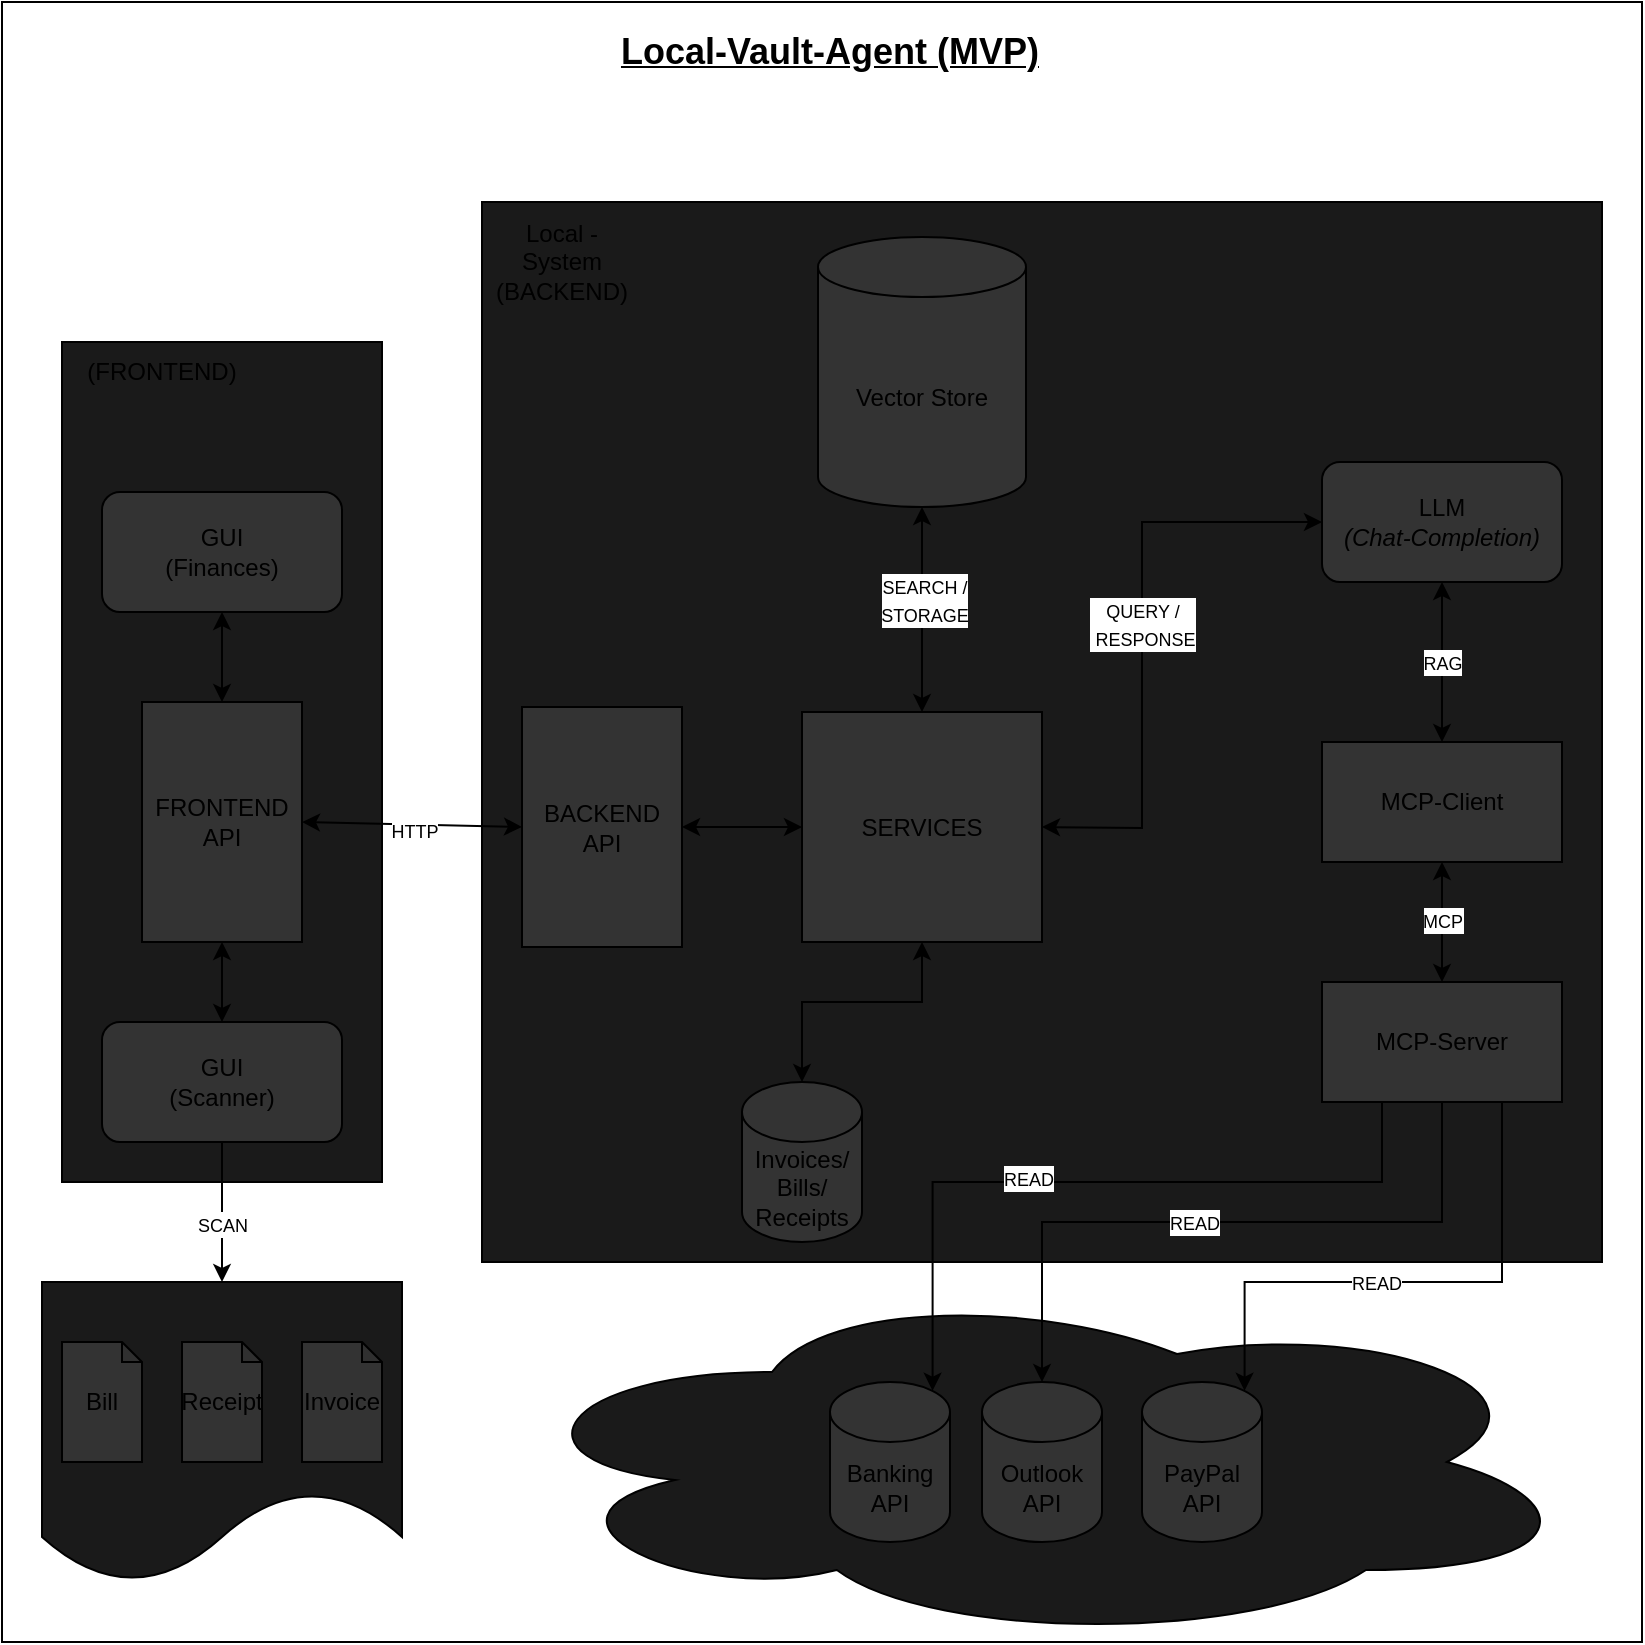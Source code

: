 <mxfile version="27.0.9">
  <diagram name="Seite-1" id="-_wG0j3YZdGXryk_u6eL">
    <mxGraphModel dx="1426" dy="841" grid="1" gridSize="10" guides="1" tooltips="1" connect="1" arrows="1" fold="1" page="1" pageScale="1" pageWidth="827" pageHeight="1169" math="0" shadow="0">
      <root>
        <mxCell id="0" />
        <mxCell id="1" parent="0" />
        <mxCell id="qP_SuoLWKLP2ICNeV3u9-1" value="" style="rounded=0;whiteSpace=wrap;html=1;" parent="1" vertex="1">
          <mxGeometry width="820" height="820" as="geometry" />
        </mxCell>
        <mxCell id="qP_SuoLWKLP2ICNeV3u9-3" value="" style="rounded=0;whiteSpace=wrap;html=1;fillColor=#1A1A1A;" parent="1" vertex="1">
          <mxGeometry x="30" y="170" width="160" height="420" as="geometry" />
        </mxCell>
        <mxCell id="qP_SuoLWKLP2ICNeV3u9-4" value="" style="rounded=0;whiteSpace=wrap;html=1;fillColor=#1A1A1A;" parent="1" vertex="1">
          <mxGeometry x="240" y="100" width="560" height="530" as="geometry" />
        </mxCell>
        <mxCell id="qP_SuoLWKLP2ICNeV3u9-5" value="Local - System&lt;div&gt;(BACKEND)&lt;/div&gt;" style="text;html=1;align=center;verticalAlign=middle;whiteSpace=wrap;rounded=0;" parent="1" vertex="1">
          <mxGeometry x="250" y="100" width="60" height="60" as="geometry" />
        </mxCell>
        <mxCell id="qP_SuoLWKLP2ICNeV3u9-6" value="&lt;font style=&quot;font-size: 18px;&quot;&gt;&lt;b&gt;&lt;u&gt;Local-Vault-Agent (MVP)&lt;/u&gt;&lt;/b&gt;&lt;/font&gt;" style="text;html=1;align=center;verticalAlign=middle;whiteSpace=wrap;rounded=0;" parent="1" vertex="1">
          <mxGeometry x="296" y="10" width="236" height="30" as="geometry" />
        </mxCell>
        <mxCell id="qP_SuoLWKLP2ICNeV3u9-7" value="(FRONTEND)" style="text;html=1;align=center;verticalAlign=middle;whiteSpace=wrap;rounded=0;" parent="1" vertex="1">
          <mxGeometry x="30" y="170" width="100" height="30" as="geometry" />
        </mxCell>
        <mxCell id="qP_SuoLWKLP2ICNeV3u9-8" value="BACKEND&lt;div&gt;API&lt;/div&gt;" style="rounded=0;whiteSpace=wrap;html=1;fillColor=#333333;" parent="1" vertex="1">
          <mxGeometry x="260" y="352.5" width="80" height="120" as="geometry" />
        </mxCell>
        <mxCell id="qP_SuoLWKLP2ICNeV3u9-10" value="GUI&lt;div&gt;(Finances)&lt;/div&gt;" style="rounded=1;whiteSpace=wrap;html=1;fillColor=#333333;" parent="1" vertex="1">
          <mxGeometry x="50" y="245" width="120" height="60" as="geometry" />
        </mxCell>
        <mxCell id="qP_SuoLWKLP2ICNeV3u9-12" value="FRONTEND&lt;div&gt;API&lt;/div&gt;" style="rounded=0;whiteSpace=wrap;html=1;fillColor=#333333;" parent="1" vertex="1">
          <mxGeometry x="70" y="350" width="80" height="120" as="geometry" />
        </mxCell>
        <mxCell id="qP_SuoLWKLP2ICNeV3u9-13" value="" style="endArrow=classic;startArrow=classic;html=1;rounded=0;entryX=0.5;entryY=1;entryDx=0;entryDy=0;exitX=0.5;exitY=0;exitDx=0;exitDy=0;" parent="1" source="qP_SuoLWKLP2ICNeV3u9-12" target="qP_SuoLWKLP2ICNeV3u9-10" edge="1">
          <mxGeometry width="50" height="50" relative="1" as="geometry">
            <mxPoint x="370" y="440" as="sourcePoint" />
            <mxPoint x="420" y="390" as="targetPoint" />
          </mxGeometry>
        </mxCell>
        <mxCell id="qP_SuoLWKLP2ICNeV3u9-14" value="" style="endArrow=classic;startArrow=classic;html=1;rounded=0;exitX=1;exitY=0.5;exitDx=0;exitDy=0;entryX=0;entryY=0.5;entryDx=0;entryDy=0;" parent="1" source="qP_SuoLWKLP2ICNeV3u9-12" target="qP_SuoLWKLP2ICNeV3u9-8" edge="1">
          <mxGeometry width="50" height="50" relative="1" as="geometry">
            <mxPoint x="370" y="440" as="sourcePoint" />
            <mxPoint x="420" y="390" as="targetPoint" />
          </mxGeometry>
        </mxCell>
        <mxCell id="qP_SuoLWKLP2ICNeV3u9-15" value="&lt;font style=&quot;font-size: 9px;&quot;&gt;HTTP&lt;/font&gt;" style="edgeLabel;html=1;align=center;verticalAlign=middle;resizable=0;points=[];" parent="qP_SuoLWKLP2ICNeV3u9-14" vertex="1" connectable="0">
          <mxGeometry x="0.01" y="-2" relative="1" as="geometry">
            <mxPoint as="offset" />
          </mxGeometry>
        </mxCell>
        <mxCell id="qP_SuoLWKLP2ICNeV3u9-16" value="" style="ellipse;shape=cloud;whiteSpace=wrap;html=1;fillColor=#1A1A1A;" parent="1" vertex="1">
          <mxGeometry x="250" y="640" width="540" height="180" as="geometry" />
        </mxCell>
        <mxCell id="qP_SuoLWKLP2ICNeV3u9-17" value="PayPal&lt;div&gt;API&lt;/div&gt;" style="shape=cylinder3;whiteSpace=wrap;html=1;boundedLbl=1;backgroundOutline=1;size=15;fillColor=#333333;" parent="1" vertex="1">
          <mxGeometry x="570" y="690" width="60" height="80" as="geometry" />
        </mxCell>
        <mxCell id="qP_SuoLWKLP2ICNeV3u9-18" value="Banking&lt;div&gt;API&lt;/div&gt;" style="shape=cylinder3;whiteSpace=wrap;html=1;boundedLbl=1;backgroundOutline=1;size=15;fillColor=#333333;" parent="1" vertex="1">
          <mxGeometry x="414" y="690" width="60" height="80" as="geometry" />
        </mxCell>
        <mxCell id="qP_SuoLWKLP2ICNeV3u9-19" value="MCP-Server" style="rounded=0;whiteSpace=wrap;html=1;fillColor=#333333;" parent="1" vertex="1">
          <mxGeometry x="660" y="490" width="120" height="60" as="geometry" />
        </mxCell>
        <mxCell id="qP_SuoLWKLP2ICNeV3u9-20" style="edgeStyle=orthogonalEdgeStyle;rounded=0;orthogonalLoop=1;jettySize=auto;html=1;entryX=0.855;entryY=0;entryDx=0;entryDy=4.35;entryPerimeter=0;exitX=0.75;exitY=1;exitDx=0;exitDy=0;" parent="1" source="qP_SuoLWKLP2ICNeV3u9-19" target="qP_SuoLWKLP2ICNeV3u9-17" edge="1">
          <mxGeometry relative="1" as="geometry">
            <mxPoint x="720" y="470.0" as="sourcePoint" />
            <mxPoint x="621.3" y="734.35" as="targetPoint" />
            <Array as="points">
              <mxPoint x="750" y="640" />
              <mxPoint x="621" y="640" />
            </Array>
          </mxGeometry>
        </mxCell>
        <mxCell id="qP_SuoLWKLP2ICNeV3u9-22" value="&lt;font style=&quot;font-size: 9px;&quot;&gt;READ&lt;/font&gt;" style="edgeLabel;html=1;align=center;verticalAlign=middle;resizable=0;points=[];" parent="qP_SuoLWKLP2ICNeV3u9-20" vertex="1" connectable="0">
          <mxGeometry x="0.357" relative="1" as="geometry">
            <mxPoint x="32" as="offset" />
          </mxGeometry>
        </mxCell>
        <mxCell id="qP_SuoLWKLP2ICNeV3u9-21" style="edgeStyle=orthogonalEdgeStyle;rounded=0;orthogonalLoop=1;jettySize=auto;html=1;exitX=0.25;exitY=1;exitDx=0;exitDy=0;entryX=0.855;entryY=0;entryDx=0;entryDy=4.35;entryPerimeter=0;" parent="1" source="qP_SuoLWKLP2ICNeV3u9-19" target="qP_SuoLWKLP2ICNeV3u9-18" edge="1">
          <mxGeometry relative="1" as="geometry">
            <Array as="points">
              <mxPoint x="690" y="590" />
              <mxPoint x="465" y="590" />
            </Array>
          </mxGeometry>
        </mxCell>
        <mxCell id="qP_SuoLWKLP2ICNeV3u9-23" value="&lt;font style=&quot;font-size: 9px;&quot;&gt;READ&lt;/font&gt;" style="edgeLabel;html=1;align=center;verticalAlign=middle;resizable=0;points=[];" parent="qP_SuoLWKLP2ICNeV3u9-21" vertex="1" connectable="0">
          <mxGeometry x="0.175" y="-2" relative="1" as="geometry">
            <mxPoint as="offset" />
          </mxGeometry>
        </mxCell>
        <mxCell id="qP_SuoLWKLP2ICNeV3u9-24" value="MCP-Client" style="rounded=0;whiteSpace=wrap;html=1;fillColor=#333333;" parent="1" vertex="1">
          <mxGeometry x="660" y="370" width="120" height="60" as="geometry" />
        </mxCell>
        <mxCell id="qP_SuoLWKLP2ICNeV3u9-26" value="Vector Store" style="shape=cylinder3;whiteSpace=wrap;html=1;boundedLbl=1;backgroundOutline=1;size=15;fillColor=#333333;" parent="1" vertex="1">
          <mxGeometry x="408" y="117.5" width="104" height="135" as="geometry" />
        </mxCell>
        <mxCell id="qP_SuoLWKLP2ICNeV3u9-27" value="LLM&lt;div&gt;&lt;i&gt;(Chat-Completion)&lt;/i&gt;&lt;/div&gt;" style="rounded=1;whiteSpace=wrap;html=1;fillColor=#333333;" parent="1" vertex="1">
          <mxGeometry x="660" y="230" width="120" height="60" as="geometry" />
        </mxCell>
        <mxCell id="qP_SuoLWKLP2ICNeV3u9-28" value="" style="endArrow=classic;startArrow=classic;html=1;rounded=0;entryX=0.5;entryY=1;entryDx=0;entryDy=0;exitX=0.5;exitY=0;exitDx=0;exitDy=0;" parent="1" source="qP_SuoLWKLP2ICNeV3u9-19" target="qP_SuoLWKLP2ICNeV3u9-24" edge="1">
          <mxGeometry width="50" height="50" relative="1" as="geometry">
            <mxPoint x="370" y="440" as="sourcePoint" />
            <mxPoint x="420" y="390" as="targetPoint" />
          </mxGeometry>
        </mxCell>
        <mxCell id="qP_SuoLWKLP2ICNeV3u9-29" value="&lt;font style=&quot;font-size: 9px;&quot;&gt;MCP&lt;/font&gt;" style="edgeLabel;html=1;align=center;verticalAlign=middle;resizable=0;points=[];" parent="qP_SuoLWKLP2ICNeV3u9-28" vertex="1" connectable="0">
          <mxGeometry x="0.047" relative="1" as="geometry">
            <mxPoint as="offset" />
          </mxGeometry>
        </mxCell>
        <mxCell id="qP_SuoLWKLP2ICNeV3u9-36" value="" style="endArrow=classic;startArrow=classic;html=1;rounded=0;entryX=0.5;entryY=1;entryDx=0;entryDy=0;exitX=0.5;exitY=0;exitDx=0;exitDy=0;" parent="1" source="qP_SuoLWKLP2ICNeV3u9-24" target="qP_SuoLWKLP2ICNeV3u9-27" edge="1">
          <mxGeometry width="50" height="50" relative="1" as="geometry">
            <mxPoint x="470" y="470" as="sourcePoint" />
            <mxPoint x="520" y="420" as="targetPoint" />
            <Array as="points">
              <mxPoint x="720" y="290" />
            </Array>
          </mxGeometry>
        </mxCell>
        <mxCell id="qP_SuoLWKLP2ICNeV3u9-73" value="&lt;font style=&quot;font-size: 9px;&quot;&gt;RAG&lt;/font&gt;" style="edgeLabel;html=1;align=center;verticalAlign=middle;resizable=0;points=[];" parent="qP_SuoLWKLP2ICNeV3u9-36" vertex="1" connectable="0">
          <mxGeometry x="0.352" relative="1" as="geometry">
            <mxPoint y="14" as="offset" />
          </mxGeometry>
        </mxCell>
        <mxCell id="qP_SuoLWKLP2ICNeV3u9-39" value="Invoices/&lt;div&gt;Bills/&lt;/div&gt;&lt;div&gt;Receipts&lt;/div&gt;" style="shape=cylinder3;whiteSpace=wrap;html=1;boundedLbl=1;backgroundOutline=1;size=15;fillColor=#333333;" parent="1" vertex="1">
          <mxGeometry x="370" y="540" width="60" height="80" as="geometry" />
        </mxCell>
        <mxCell id="qP_SuoLWKLP2ICNeV3u9-42" value="Outlook&lt;div&gt;API&lt;/div&gt;" style="shape=cylinder3;whiteSpace=wrap;html=1;boundedLbl=1;backgroundOutline=1;size=15;fillColor=#333333;" parent="1" vertex="1">
          <mxGeometry x="490" y="690" width="60" height="80" as="geometry" />
        </mxCell>
        <mxCell id="qP_SuoLWKLP2ICNeV3u9-43" style="edgeStyle=orthogonalEdgeStyle;rounded=0;orthogonalLoop=1;jettySize=auto;html=1;exitX=0.5;exitY=1;exitDx=0;exitDy=0;entryX=0.5;entryY=0;entryDx=0;entryDy=0;entryPerimeter=0;" parent="1" source="qP_SuoLWKLP2ICNeV3u9-19" target="qP_SuoLWKLP2ICNeV3u9-42" edge="1">
          <mxGeometry relative="1" as="geometry">
            <Array as="points">
              <mxPoint x="720" y="610" />
              <mxPoint x="520" y="610" />
            </Array>
          </mxGeometry>
        </mxCell>
        <mxCell id="qP_SuoLWKLP2ICNeV3u9-44" value="&lt;font style=&quot;font-size: 9px;&quot;&gt;READ&lt;/font&gt;" style="edgeLabel;html=1;align=center;verticalAlign=middle;resizable=0;points=[];" parent="qP_SuoLWKLP2ICNeV3u9-43" vertex="1" connectable="0">
          <mxGeometry x="0.265" relative="1" as="geometry">
            <mxPoint x="31" as="offset" />
          </mxGeometry>
        </mxCell>
        <mxCell id="qP_SuoLWKLP2ICNeV3u9-54" value="" style="shape=document;whiteSpace=wrap;html=1;boundedLbl=1;fillColor=#1A1A1A;" parent="1" vertex="1">
          <mxGeometry x="20" y="640" width="180" height="150" as="geometry" />
        </mxCell>
        <mxCell id="qP_SuoLWKLP2ICNeV3u9-48" value="Bill" style="shape=note;whiteSpace=wrap;html=1;backgroundOutline=1;darkOpacity=0.05;size=10;fillColor=#333333;" parent="1" vertex="1">
          <mxGeometry x="30" y="670" width="40" height="60" as="geometry" />
        </mxCell>
        <mxCell id="qP_SuoLWKLP2ICNeV3u9-50" value="Receipt" style="shape=note;whiteSpace=wrap;html=1;backgroundOutline=1;darkOpacity=0.05;size=10;fillColor=#333333;" parent="1" vertex="1">
          <mxGeometry x="90" y="670" width="40" height="60" as="geometry" />
        </mxCell>
        <mxCell id="qP_SuoLWKLP2ICNeV3u9-51" value="Invoice" style="shape=note;whiteSpace=wrap;html=1;backgroundOutline=1;darkOpacity=0.05;size=10;fillColor=#333333;" parent="1" vertex="1">
          <mxGeometry x="150" y="670" width="40" height="60" as="geometry" />
        </mxCell>
        <mxCell id="qP_SuoLWKLP2ICNeV3u9-56" style="edgeStyle=orthogonalEdgeStyle;rounded=0;orthogonalLoop=1;jettySize=auto;html=1;exitX=0.5;exitY=1;exitDx=0;exitDy=0;entryX=0.5;entryY=0;entryDx=0;entryDy=0;" parent="1" source="qP_SuoLWKLP2ICNeV3u9-52" target="qP_SuoLWKLP2ICNeV3u9-54" edge="1">
          <mxGeometry relative="1" as="geometry" />
        </mxCell>
        <mxCell id="qP_SuoLWKLP2ICNeV3u9-57" value="&lt;font style=&quot;font-size: 9px;&quot;&gt;SCAN&lt;/font&gt;" style="edgeLabel;html=1;align=center;verticalAlign=middle;resizable=0;points=[];" parent="qP_SuoLWKLP2ICNeV3u9-56" vertex="1" connectable="0">
          <mxGeometry x="0.042" relative="1" as="geometry">
            <mxPoint y="4" as="offset" />
          </mxGeometry>
        </mxCell>
        <mxCell id="qP_SuoLWKLP2ICNeV3u9-52" value="GUI&lt;div&gt;(Scanner)&lt;/div&gt;" style="rounded=1;whiteSpace=wrap;html=1;fillColor=#333333;" parent="1" vertex="1">
          <mxGeometry x="50" y="510" width="120" height="60" as="geometry" />
        </mxCell>
        <mxCell id="qP_SuoLWKLP2ICNeV3u9-53" value="" style="endArrow=classic;startArrow=classic;html=1;rounded=0;entryX=0.5;entryY=1;entryDx=0;entryDy=0;exitX=0.5;exitY=0;exitDx=0;exitDy=0;" parent="1" source="qP_SuoLWKLP2ICNeV3u9-52" target="qP_SuoLWKLP2ICNeV3u9-12" edge="1">
          <mxGeometry width="50" height="50" relative="1" as="geometry">
            <mxPoint x="470" y="470" as="sourcePoint" />
            <mxPoint x="520" y="420" as="targetPoint" />
          </mxGeometry>
        </mxCell>
        <mxCell id="qP_SuoLWKLP2ICNeV3u9-59" value="SERVICES" style="rounded=0;whiteSpace=wrap;html=1;fillColor=#333333;" parent="1" vertex="1">
          <mxGeometry x="400" y="355" width="120" height="115" as="geometry" />
        </mxCell>
        <mxCell id="qP_SuoLWKLP2ICNeV3u9-60" value="" style="endArrow=classic;startArrow=classic;html=1;rounded=0;entryX=0;entryY=0.5;entryDx=0;entryDy=0;exitX=1;exitY=0.5;exitDx=0;exitDy=0;" parent="1" source="qP_SuoLWKLP2ICNeV3u9-8" target="qP_SuoLWKLP2ICNeV3u9-59" edge="1">
          <mxGeometry width="50" height="50" relative="1" as="geometry">
            <mxPoint x="470" y="470" as="sourcePoint" />
            <mxPoint x="520" y="420" as="targetPoint" />
          </mxGeometry>
        </mxCell>
        <mxCell id="qP_SuoLWKLP2ICNeV3u9-63" value="" style="endArrow=classic;startArrow=classic;html=1;rounded=0;entryX=0;entryY=0.5;entryDx=0;entryDy=0;exitX=1;exitY=0.5;exitDx=0;exitDy=0;" parent="1" source="qP_SuoLWKLP2ICNeV3u9-59" target="qP_SuoLWKLP2ICNeV3u9-27" edge="1">
          <mxGeometry width="50" height="50" relative="1" as="geometry">
            <mxPoint x="470" y="470" as="sourcePoint" />
            <mxPoint x="520" y="420" as="targetPoint" />
            <Array as="points">
              <mxPoint x="570" y="413" />
              <mxPoint x="570" y="260" />
            </Array>
          </mxGeometry>
        </mxCell>
        <mxCell id="qP_SuoLWKLP2ICNeV3u9-74" value="&lt;font style=&quot;font-size: 9px;&quot;&gt;QUERY /&lt;/font&gt;&lt;div&gt;&lt;font style=&quot;font-size: 9px;&quot;&gt;&amp;nbsp;RESPONSE&lt;/font&gt;&lt;/div&gt;" style="edgeLabel;html=1;align=center;verticalAlign=middle;resizable=0;points=[];labelBackgroundColor=default;" parent="qP_SuoLWKLP2ICNeV3u9-63" vertex="1" connectable="0">
          <mxGeometry x="0.0" relative="1" as="geometry">
            <mxPoint y="-6" as="offset" />
          </mxGeometry>
        </mxCell>
        <mxCell id="qP_SuoLWKLP2ICNeV3u9-72" value="" style="endArrow=classic;startArrow=classic;html=1;rounded=0;exitX=0.5;exitY=0;exitDx=0;exitDy=0;exitPerimeter=0;entryX=0.5;entryY=1;entryDx=0;entryDy=0;" parent="1" source="qP_SuoLWKLP2ICNeV3u9-39" target="qP_SuoLWKLP2ICNeV3u9-59" edge="1">
          <mxGeometry width="50" height="50" relative="1" as="geometry">
            <mxPoint x="470" y="470" as="sourcePoint" />
            <mxPoint x="520" y="420" as="targetPoint" />
            <Array as="points">
              <mxPoint x="400" y="500" />
              <mxPoint x="460" y="500" />
            </Array>
          </mxGeometry>
        </mxCell>
        <mxCell id="qP_SuoLWKLP2ICNeV3u9-86" value="" style="endArrow=classic;startArrow=classic;html=1;rounded=0;exitX=0.5;exitY=0;exitDx=0;exitDy=0;entryX=0.5;entryY=1;entryDx=0;entryDy=0;entryPerimeter=0;" parent="1" source="qP_SuoLWKLP2ICNeV3u9-59" target="qP_SuoLWKLP2ICNeV3u9-26" edge="1">
          <mxGeometry width="50" height="50" relative="1" as="geometry">
            <mxPoint x="470" y="470" as="sourcePoint" />
            <mxPoint x="470" y="270" as="targetPoint" />
          </mxGeometry>
        </mxCell>
        <mxCell id="qP_SuoLWKLP2ICNeV3u9-87" value="&lt;font style=&quot;font-size: 9px;&quot;&gt;SEARCH /&lt;/font&gt;&lt;div&gt;&lt;font style=&quot;font-size: 9px;&quot;&gt;STORAGE&lt;/font&gt;&lt;/div&gt;" style="edgeLabel;html=1;align=center;verticalAlign=middle;resizable=0;points=[];" parent="qP_SuoLWKLP2ICNeV3u9-86" vertex="1" connectable="0">
          <mxGeometry x="0.101" y="-1" relative="1" as="geometry">
            <mxPoint as="offset" />
          </mxGeometry>
        </mxCell>
      </root>
    </mxGraphModel>
  </diagram>
</mxfile>
